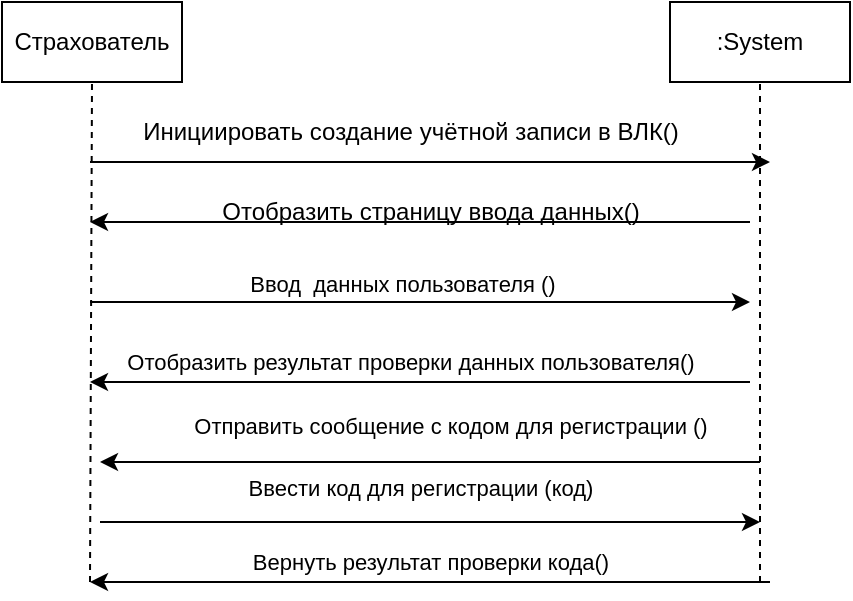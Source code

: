<mxfile version="23.1.5" type="embed" pages="10">
  <diagram name="Создание учётной записи в ВЛК" id="D1DBwT71Y2lzGkE738fn">
    <mxGraphModel dx="872" dy="580" grid="1" gridSize="10" guides="1" tooltips="1" connect="1" arrows="1" fold="1" page="1" pageScale="1" pageWidth="827" pageHeight="1169" math="0" shadow="0">
      <root>
        <mxCell id="0" />
        <mxCell id="1" parent="0" />
        <mxCell id="9K1m9MfRZ--dqQKNKmwH-1" value="Страхователь" style="rounded=0;whiteSpace=wrap;html=1;" parent="1" vertex="1">
          <mxGeometry x="156" y="210" width="90" height="40" as="geometry" />
        </mxCell>
        <mxCell id="9K1m9MfRZ--dqQKNKmwH-3" value=":System" style="rounded=0;whiteSpace=wrap;html=1;" parent="1" vertex="1">
          <mxGeometry x="490" y="210" width="90" height="40" as="geometry" />
        </mxCell>
        <mxCell id="9K1m9MfRZ--dqQKNKmwH-4" value="" style="endArrow=none;dashed=1;html=1;rounded=0;entryX=0.5;entryY=1;entryDx=0;entryDy=0;" parent="1" target="9K1m9MfRZ--dqQKNKmwH-1" edge="1">
          <mxGeometry width="50" height="50" relative="1" as="geometry">
            <mxPoint x="200" y="500" as="sourcePoint" />
            <mxPoint x="160" y="380" as="targetPoint" />
          </mxGeometry>
        </mxCell>
        <mxCell id="9K1m9MfRZ--dqQKNKmwH-5" value="" style="endArrow=none;dashed=1;html=1;rounded=0;entryX=0.5;entryY=1;entryDx=0;entryDy=0;" parent="1" target="9K1m9MfRZ--dqQKNKmwH-3" edge="1">
          <mxGeometry width="50" height="50" relative="1" as="geometry">
            <mxPoint x="535" y="500" as="sourcePoint" />
            <mxPoint x="318" y="260" as="targetPoint" />
          </mxGeometry>
        </mxCell>
        <mxCell id="9K1m9MfRZ--dqQKNKmwH-6" value="" style="endArrow=classic;html=1;rounded=0;" parent="1" edge="1">
          <mxGeometry width="50" height="50" relative="1" as="geometry">
            <mxPoint x="200" y="290" as="sourcePoint" />
            <mxPoint x="540" y="290" as="targetPoint" />
          </mxGeometry>
        </mxCell>
        <mxCell id="9K1m9MfRZ--dqQKNKmwH-8" value="Инициировать создание учётной записи в ВЛК()" style="text;html=1;align=center;verticalAlign=middle;resizable=0;points=[];autosize=1;strokeColor=none;fillColor=none;" parent="1" vertex="1">
          <mxGeometry x="215" y="260" width="290" height="30" as="geometry" />
        </mxCell>
        <mxCell id="9K1m9MfRZ--dqQKNKmwH-11" value="" style="endArrow=classic;html=1;rounded=0;" parent="1" edge="1">
          <mxGeometry width="50" height="50" relative="1" as="geometry">
            <mxPoint x="200" y="360" as="sourcePoint" />
            <mxPoint x="530" y="360" as="targetPoint" />
          </mxGeometry>
        </mxCell>
        <mxCell id="9K1m9MfRZ--dqQKNKmwH-13" value="Ввод&amp;nbsp; данных пользователя ()" style="edgeLabel;html=1;align=center;verticalAlign=middle;resizable=0;points=[];" parent="9K1m9MfRZ--dqQKNKmwH-11" vertex="1" connectable="0">
          <mxGeometry x="-0.188" y="-1" relative="1" as="geometry">
            <mxPoint x="22" y="-10" as="offset" />
          </mxGeometry>
        </mxCell>
        <mxCell id="9K1m9MfRZ--dqQKNKmwH-16" value="" style="endArrow=classic;html=1;rounded=0;" parent="1" edge="1">
          <mxGeometry width="50" height="50" relative="1" as="geometry">
            <mxPoint x="205" y="470" as="sourcePoint" />
            <mxPoint x="535" y="470" as="targetPoint" />
          </mxGeometry>
        </mxCell>
        <mxCell id="9K1m9MfRZ--dqQKNKmwH-17" value="Ввести код для регистрации (код)" style="edgeLabel;html=1;align=center;verticalAlign=middle;resizable=0;points=[];" parent="9K1m9MfRZ--dqQKNKmwH-16" vertex="1" connectable="0">
          <mxGeometry x="-0.388" y="3" relative="1" as="geometry">
            <mxPoint x="59" y="-14" as="offset" />
          </mxGeometry>
        </mxCell>
        <mxCell id="9K1m9MfRZ--dqQKNKmwH-20" value="" style="endArrow=classic;html=1;rounded=0;" parent="1" edge="1">
          <mxGeometry width="50" height="50" relative="1" as="geometry">
            <mxPoint x="535" y="440" as="sourcePoint" />
            <mxPoint x="205" y="440" as="targetPoint" />
          </mxGeometry>
        </mxCell>
        <mxCell id="9K1m9MfRZ--dqQKNKmwH-21" value="Отправить сообщение с кодом для регистрации ()" style="edgeLabel;html=1;align=center;verticalAlign=middle;resizable=0;points=[];" parent="9K1m9MfRZ--dqQKNKmwH-20" vertex="1" connectable="0">
          <mxGeometry x="-0.188" y="-1" relative="1" as="geometry">
            <mxPoint x="-21" y="-17" as="offset" />
          </mxGeometry>
        </mxCell>
        <mxCell id="3" value="" style="endArrow=classic;html=1;rounded=0;" parent="1" edge="1">
          <mxGeometry width="50" height="50" relative="1" as="geometry">
            <mxPoint x="530" y="320" as="sourcePoint" />
            <mxPoint x="200" y="320" as="targetPoint" />
          </mxGeometry>
        </mxCell>
        <mxCell id="4" value="Отобразить страницу ввода данных()" style="text;html=1;align=center;verticalAlign=middle;resizable=0;points=[];autosize=1;strokeColor=none;fillColor=none;" parent="1" vertex="1">
          <mxGeometry x="255" y="300" width="230" height="30" as="geometry" />
        </mxCell>
        <mxCell id="5" value="" style="endArrow=classic;html=1;rounded=0;" parent="1" edge="1">
          <mxGeometry width="50" height="50" relative="1" as="geometry">
            <mxPoint x="530" y="400" as="sourcePoint" />
            <mxPoint x="200" y="400" as="targetPoint" />
          </mxGeometry>
        </mxCell>
        <mxCell id="7" value="Отобразить результат проверки данных пользователя()" style="edgeLabel;html=1;align=center;verticalAlign=middle;resizable=0;points=[];" parent="1" vertex="1" connectable="0">
          <mxGeometry x="359.997" y="390" as="geometry" />
        </mxCell>
        <mxCell id="9" value="" style="endArrow=classic;html=1;rounded=0;" parent="1" edge="1">
          <mxGeometry width="50" height="50" relative="1" as="geometry">
            <mxPoint x="540" y="500" as="sourcePoint" />
            <mxPoint x="200" y="500" as="targetPoint" />
          </mxGeometry>
        </mxCell>
        <mxCell id="10" value="Вернуть результат проверки кода()" style="edgeLabel;html=1;align=center;verticalAlign=middle;resizable=0;points=[];" parent="1" vertex="1" connectable="0">
          <mxGeometry x="370.003" y="490.0" as="geometry" />
        </mxCell>
      </root>
    </mxGraphModel>
  </diagram>
  <diagram id="n8gFC1q1S-uwzJMa5nHl" name="Авторизация в ВЛК">
    <mxGraphModel dx="1112" dy="580" grid="1" gridSize="10" guides="1" tooltips="1" connect="1" arrows="1" fold="1" page="1" pageScale="1" pageWidth="850" pageHeight="1100" math="0" shadow="0">
      <root>
        <mxCell id="0" />
        <mxCell id="1" parent="0" />
        <mxCell id="sMn4GsaQ2AjU46EW3NR0-1" value="Страхователь" style="rounded=0;whiteSpace=wrap;html=1;fontFamily=Times New Roman;fontSize=22;" vertex="1" parent="1">
          <mxGeometry x="4" y="3" width="154" height="79" as="geometry" />
        </mxCell>
        <mxCell id="sMn4GsaQ2AjU46EW3NR0-2" value=":System" style="rounded=0;whiteSpace=wrap;html=1;fontFamily=Times New Roman;fontSize=22;" vertex="1" parent="1">
          <mxGeometry x="335" y="3" width="154" height="79" as="geometry" />
        </mxCell>
        <mxCell id="sMn4GsaQ2AjU46EW3NR0-3" value="" style="endArrow=none;html=1;rounded=0;fontSize=12;startSize=8;endSize=8;curved=1;entryX=0.5;entryY=1;entryDx=0;entryDy=0;" edge="1" parent="1" target="sMn4GsaQ2AjU46EW3NR0-1">
          <mxGeometry width="50" height="50" relative="1" as="geometry">
            <mxPoint x="81" y="239" as="sourcePoint" />
            <mxPoint x="115" y="260" as="targetPoint" />
          </mxGeometry>
        </mxCell>
        <mxCell id="sMn4GsaQ2AjU46EW3NR0-4" value="" style="endArrow=none;html=1;rounded=0;fontSize=12;startSize=8;endSize=8;curved=1;entryX=0.5;entryY=1;entryDx=0;entryDy=0;" edge="1" parent="1" target="sMn4GsaQ2AjU46EW3NR0-2">
          <mxGeometry width="50" height="50" relative="1" as="geometry">
            <mxPoint x="412" y="240" as="sourcePoint" />
            <mxPoint x="314" y="345" as="targetPoint" />
          </mxGeometry>
        </mxCell>
        <mxCell id="sMn4GsaQ2AjU46EW3NR0-5" value="" style="endArrow=classic;html=1;rounded=0;fontSize=12;startSize=8;endSize=8;curved=1;" edge="1" parent="1">
          <mxGeometry width="50" height="50" relative="1" as="geometry">
            <mxPoint x="83" y="132" as="sourcePoint" />
            <mxPoint x="411" y="132" as="targetPoint" />
          </mxGeometry>
        </mxCell>
        <mxCell id="sMn4GsaQ2AjU46EW3NR0-6" value="Запрос на авторизацию(логин, пароль)" style="text;html=1;align=center;verticalAlign=middle;whiteSpace=wrap;rounded=0;fontSize=16;" vertex="1" parent="1">
          <mxGeometry x="100" y="104" width="300" height="30" as="geometry" />
        </mxCell>
        <mxCell id="sMn4GsaQ2AjU46EW3NR0-7" value="" style="endArrow=classic;html=1;rounded=0;" edge="1" parent="1">
          <mxGeometry width="50" height="50" relative="1" as="geometry">
            <mxPoint x="412" y="177" as="sourcePoint" />
            <mxPoint x="81" y="177" as="targetPoint" />
          </mxGeometry>
        </mxCell>
        <mxCell id="sMn4GsaQ2AjU46EW3NR0-8" value="Вернуть результат проверки уч. данных()" style="text;html=1;align=center;verticalAlign=middle;resizable=0;points=[];autosize=1;strokeColor=none;fillColor=none;" vertex="1" parent="1">
          <mxGeometry x="120" y="149" width="250" height="30" as="geometry" />
        </mxCell>
      </root>
    </mxGraphModel>
  </diagram>
  <diagram id="InL3o0xp27hNIFQzQBOA" name="Изменение почты или номера телефона">
    <mxGraphModel dx="1112" dy="580" grid="1" gridSize="10" guides="1" tooltips="1" connect="1" arrows="1" fold="1" page="1" pageScale="1" pageWidth="850" pageHeight="1100" math="0" shadow="0">
      <root>
        <mxCell id="0" />
        <mxCell id="1" parent="0" />
        <mxCell id="pcYTjJDca1jrbeCu4Dm2-1" value="Страхователь" style="rounded=0;whiteSpace=wrap;html=1;fontFamily=Times New Roman;fontSize=22;" vertex="1" parent="1">
          <mxGeometry x="14" y="13" width="154" height="79" as="geometry" />
        </mxCell>
        <mxCell id="pcYTjJDca1jrbeCu4Dm2-2" value=":System" style="rounded=0;whiteSpace=wrap;html=1;fontFamily=Times New Roman;fontSize=22;" vertex="1" parent="1">
          <mxGeometry x="345" y="13" width="154" height="79" as="geometry" />
        </mxCell>
        <mxCell id="pcYTjJDca1jrbeCu4Dm2-3" value="" style="endArrow=none;html=1;rounded=0;fontSize=12;startSize=8;endSize=8;curved=1;entryX=0.5;entryY=1;entryDx=0;entryDy=0;" edge="1" parent="1" target="pcYTjJDca1jrbeCu4Dm2-1">
          <mxGeometry width="50" height="50" relative="1" as="geometry">
            <mxPoint x="91" y="290" as="sourcePoint" />
            <mxPoint x="125" y="270" as="targetPoint" />
          </mxGeometry>
        </mxCell>
        <mxCell id="pcYTjJDca1jrbeCu4Dm2-4" value="" style="endArrow=none;html=1;rounded=0;fontSize=12;startSize=8;endSize=8;curved=1;entryX=0.5;entryY=1;entryDx=0;entryDy=0;" edge="1" parent="1" target="pcYTjJDca1jrbeCu4Dm2-2">
          <mxGeometry width="50" height="50" relative="1" as="geometry">
            <mxPoint x="422" y="280" as="sourcePoint" />
            <mxPoint x="324" y="355" as="targetPoint" />
          </mxGeometry>
        </mxCell>
        <mxCell id="pcYTjJDca1jrbeCu4Dm2-5" value="" style="endArrow=classic;html=1;rounded=0;fontSize=12;startSize=8;endSize=8;curved=1;" edge="1" parent="1">
          <mxGeometry width="50" height="50" relative="1" as="geometry">
            <mxPoint x="93" y="142" as="sourcePoint" />
            <mxPoint x="421" y="142" as="targetPoint" />
          </mxGeometry>
        </mxCell>
        <mxCell id="pcYTjJDca1jrbeCu4Dm2-6" value="Запрос на изменение электронной почты (новая электронная почта)&amp;nbsp;" style="text;html=1;align=center;verticalAlign=middle;whiteSpace=wrap;rounded=0;fontSize=16;" vertex="1" parent="1">
          <mxGeometry x="100" y="120" width="310" height="6" as="geometry" />
        </mxCell>
        <mxCell id="pcYTjJDca1jrbeCu4Dm2-10" value="" style="endArrow=classic;html=1;rounded=0;" edge="1" parent="1">
          <mxGeometry width="50" height="50" relative="1" as="geometry">
            <mxPoint x="420" y="190" as="sourcePoint" />
            <mxPoint x="100" y="190" as="targetPoint" />
          </mxGeometry>
        </mxCell>
        <mxCell id="pcYTjJDca1jrbeCu4Dm2-12" value="Выслать код на почту, указанную пользователем(код)" style="text;html=1;align=center;verticalAlign=middle;resizable=0;points=[];autosize=1;strokeColor=none;fillColor=none;" vertex="1" parent="1">
          <mxGeometry x="100" y="160" width="320" height="30" as="geometry" />
        </mxCell>
        <mxCell id="pcYTjJDca1jrbeCu4Dm2-13" value="" style="endArrow=classic;html=1;rounded=0;" edge="1" parent="1">
          <mxGeometry width="50" height="50" relative="1" as="geometry">
            <mxPoint x="100" y="230" as="sourcePoint" />
            <mxPoint x="420" y="230" as="targetPoint" />
          </mxGeometry>
        </mxCell>
        <mxCell id="pcYTjJDca1jrbeCu4Dm2-14" value="Ввод кода из сообщения(код)" style="text;html=1;align=center;verticalAlign=middle;resizable=0;points=[];autosize=1;strokeColor=none;fillColor=none;" vertex="1" parent="1">
          <mxGeometry x="155" y="200" width="190" height="30" as="geometry" />
        </mxCell>
        <mxCell id="pcYTjJDca1jrbeCu4Dm2-15" value="" style="endArrow=classic;html=1;rounded=0;" edge="1" parent="1">
          <mxGeometry width="50" height="50" relative="1" as="geometry">
            <mxPoint x="420" y="280" as="sourcePoint" />
            <mxPoint x="100" y="280" as="targetPoint" />
          </mxGeometry>
        </mxCell>
        <mxCell id="pcYTjJDca1jrbeCu4Dm2-16" value="Отобразить результат проверки()" style="text;html=1;align=center;verticalAlign=middle;resizable=0;points=[];autosize=1;strokeColor=none;fillColor=none;" vertex="1" parent="1">
          <mxGeometry x="145" y="250" width="210" height="30" as="geometry" />
        </mxCell>
      </root>
    </mxGraphModel>
  </diagram>
  <diagram id="FQjCx-P9aMCZnTtmuSrK" name="Изменение номера телефона">
    <mxGraphModel dx="1112" dy="580" grid="1" gridSize="10" guides="1" tooltips="1" connect="1" arrows="1" fold="1" page="1" pageScale="1" pageWidth="850" pageHeight="1100" math="0" shadow="0">
      <root>
        <mxCell id="0" />
        <mxCell id="1" parent="0" />
        <mxCell id="_om_pgwsNTFnXwhk4O_g-1" value="Страхователь" style="rounded=0;whiteSpace=wrap;html=1;fontFamily=Times New Roman;fontSize=22;" vertex="1" parent="1">
          <mxGeometry x="550" y="13" width="154" height="79" as="geometry" />
        </mxCell>
        <mxCell id="_om_pgwsNTFnXwhk4O_g-2" value=":System" style="rounded=0;whiteSpace=wrap;html=1;fontFamily=Times New Roman;fontSize=22;" vertex="1" parent="1">
          <mxGeometry x="881" y="13" width="154" height="79" as="geometry" />
        </mxCell>
        <mxCell id="_om_pgwsNTFnXwhk4O_g-3" value="" style="endArrow=none;html=1;rounded=0;fontSize=12;startSize=8;endSize=8;curved=1;entryX=0.5;entryY=1;entryDx=0;entryDy=0;" edge="1" parent="1" target="_om_pgwsNTFnXwhk4O_g-1">
          <mxGeometry width="50" height="50" relative="1" as="geometry">
            <mxPoint x="627" y="290" as="sourcePoint" />
            <mxPoint x="661" y="270" as="targetPoint" />
          </mxGeometry>
        </mxCell>
        <mxCell id="_om_pgwsNTFnXwhk4O_g-4" value="" style="endArrow=none;html=1;rounded=0;fontSize=12;startSize=8;endSize=8;curved=1;entryX=0.5;entryY=1;entryDx=0;entryDy=0;" edge="1" parent="1" target="_om_pgwsNTFnXwhk4O_g-2">
          <mxGeometry width="50" height="50" relative="1" as="geometry">
            <mxPoint x="958" y="280" as="sourcePoint" />
            <mxPoint x="860" y="355" as="targetPoint" />
          </mxGeometry>
        </mxCell>
        <mxCell id="_om_pgwsNTFnXwhk4O_g-5" value="" style="endArrow=classic;html=1;rounded=0;fontSize=12;startSize=8;endSize=8;curved=1;" edge="1" parent="1">
          <mxGeometry width="50" height="50" relative="1" as="geometry">
            <mxPoint x="629" y="142" as="sourcePoint" />
            <mxPoint x="957" y="142" as="targetPoint" />
          </mxGeometry>
        </mxCell>
        <mxCell id="_om_pgwsNTFnXwhk4O_g-6" value="Запрос на изменение номера телефона (новый номер телефона)&amp;nbsp;" style="text;html=1;align=center;verticalAlign=middle;whiteSpace=wrap;rounded=0;fontSize=16;" vertex="1" parent="1">
          <mxGeometry x="636" y="120" width="310" height="6" as="geometry" />
        </mxCell>
        <mxCell id="_om_pgwsNTFnXwhk4O_g-7" value="" style="endArrow=classic;html=1;rounded=0;" edge="1" parent="1">
          <mxGeometry width="50" height="50" relative="1" as="geometry">
            <mxPoint x="956" y="190" as="sourcePoint" />
            <mxPoint x="636" y="190" as="targetPoint" />
          </mxGeometry>
        </mxCell>
        <mxCell id="_om_pgwsNTFnXwhk4O_g-8" value="Выслать код на номер телефона,&lt;br&gt;&amp;nbsp;указанный пользователем(код)" style="text;html=1;align=center;verticalAlign=middle;resizable=0;points=[];autosize=1;strokeColor=none;fillColor=none;" vertex="1" parent="1">
          <mxGeometry x="691" y="155" width="210" height="40" as="geometry" />
        </mxCell>
        <mxCell id="_om_pgwsNTFnXwhk4O_g-9" value="" style="endArrow=classic;html=1;rounded=0;" edge="1" parent="1">
          <mxGeometry width="50" height="50" relative="1" as="geometry">
            <mxPoint x="636" y="230" as="sourcePoint" />
            <mxPoint x="956" y="230" as="targetPoint" />
          </mxGeometry>
        </mxCell>
        <mxCell id="_om_pgwsNTFnXwhk4O_g-10" value="Ввод кода из сообщения(код)" style="text;html=1;align=center;verticalAlign=middle;resizable=0;points=[];autosize=1;strokeColor=none;fillColor=none;" vertex="1" parent="1">
          <mxGeometry x="691" y="200" width="190" height="30" as="geometry" />
        </mxCell>
        <mxCell id="_om_pgwsNTFnXwhk4O_g-11" value="" style="endArrow=classic;html=1;rounded=0;" edge="1" parent="1">
          <mxGeometry width="50" height="50" relative="1" as="geometry">
            <mxPoint x="956" y="280" as="sourcePoint" />
            <mxPoint x="636" y="280" as="targetPoint" />
          </mxGeometry>
        </mxCell>
        <mxCell id="_om_pgwsNTFnXwhk4O_g-12" value="Отобразить результат проверки()" style="text;html=1;align=center;verticalAlign=middle;resizable=0;points=[];autosize=1;strokeColor=none;fillColor=none;" vertex="1" parent="1">
          <mxGeometry x="681" y="250" width="210" height="30" as="geometry" />
        </mxCell>
      </root>
    </mxGraphModel>
  </diagram>
  <diagram id="vcXvFB1ysGo9rtlhxZKy" name="Просмотр клиентских данных">
    <mxGraphModel dx="872" dy="580" grid="1" gridSize="10" guides="1" tooltips="1" connect="1" arrows="1" fold="1" page="1" pageScale="1" pageWidth="850" pageHeight="1100" math="0" shadow="0">
      <root>
        <mxCell id="0" />
        <mxCell id="1" parent="0" />
        <mxCell id="LGN1BPp3_fB4l3qRqVwp-1" value="Страхователь" style="rounded=0;whiteSpace=wrap;html=1;fontFamily=Times New Roman;fontSize=22;" parent="1" vertex="1">
          <mxGeometry x="14" y="13" width="154" height="79" as="geometry" />
        </mxCell>
        <mxCell id="LGN1BPp3_fB4l3qRqVwp-2" value=":System" style="rounded=0;whiteSpace=wrap;html=1;fontFamily=Times New Roman;fontSize=22;" parent="1" vertex="1">
          <mxGeometry x="345" y="13" width="154" height="79" as="geometry" />
        </mxCell>
        <mxCell id="LGN1BPp3_fB4l3qRqVwp-3" value="" style="endArrow=none;html=1;rounded=0;fontSize=12;startSize=8;endSize=8;curved=1;entryX=0.5;entryY=1;entryDx=0;entryDy=0;" parent="1" target="LGN1BPp3_fB4l3qRqVwp-1" edge="1">
          <mxGeometry width="50" height="50" relative="1" as="geometry">
            <mxPoint x="91" y="249" as="sourcePoint" />
            <mxPoint x="125" y="270" as="targetPoint" />
          </mxGeometry>
        </mxCell>
        <mxCell id="LGN1BPp3_fB4l3qRqVwp-4" value="" style="endArrow=none;html=1;rounded=0;fontSize=12;startSize=8;endSize=8;curved=1;entryX=0.5;entryY=1;entryDx=0;entryDy=0;" parent="1" target="LGN1BPp3_fB4l3qRqVwp-2" edge="1">
          <mxGeometry width="50" height="50" relative="1" as="geometry">
            <mxPoint x="422" y="250" as="sourcePoint" />
            <mxPoint x="324" y="355" as="targetPoint" />
          </mxGeometry>
        </mxCell>
        <mxCell id="LGN1BPp3_fB4l3qRqVwp-5" value="" style="endArrow=classic;html=1;rounded=0;fontSize=12;startSize=8;endSize=8;curved=1;" parent="1" edge="1">
          <mxGeometry width="50" height="50" relative="1" as="geometry">
            <mxPoint x="93" y="142" as="sourcePoint" />
            <mxPoint x="421" y="142" as="targetPoint" />
          </mxGeometry>
        </mxCell>
        <mxCell id="LGN1BPp3_fB4l3qRqVwp-6" value="Запрос на получение клиентских данных(id страхователя)" style="text;html=1;align=center;verticalAlign=middle;whiteSpace=wrap;rounded=0;fontSize=16;" parent="1" vertex="1">
          <mxGeometry x="150" y="100" width="208" height="30" as="geometry" />
        </mxCell>
        <mxCell id="LGN1BPp3_fB4l3qRqVwp-7" value="" style="endArrow=classic;html=1;rounded=0;" parent="1" edge="1">
          <mxGeometry width="50" height="50" relative="1" as="geometry">
            <mxPoint x="420" y="210" as="sourcePoint" />
            <mxPoint x="90" y="210" as="targetPoint" />
          </mxGeometry>
        </mxCell>
        <mxCell id="LGN1BPp3_fB4l3qRqVwp-8" value="Отобразить клиентские данные(Данные клиента)" style="text;html=1;align=center;verticalAlign=middle;resizable=0;points=[];autosize=1;strokeColor=none;fillColor=none;" parent="1" vertex="1">
          <mxGeometry x="104" y="180" width="300" height="30" as="geometry" />
        </mxCell>
      </root>
    </mxGraphModel>
  </diagram>
  <diagram id="ggyNemGRbyas3hvRtvYN" name="Сброс пароля">
    <mxGraphModel dx="872" dy="580" grid="1" gridSize="10" guides="1" tooltips="1" connect="1" arrows="1" fold="1" page="1" pageScale="1" pageWidth="850" pageHeight="1100" math="0" shadow="0">
      <root>
        <mxCell id="0" />
        <mxCell id="1" parent="0" />
        <mxCell id="z5D-WwMQPpGvMNh0VOFS-1" value="Страхователь" style="rounded=0;whiteSpace=wrap;html=1;fontFamily=Times New Roman;fontSize=22;" vertex="1" parent="1">
          <mxGeometry x="14" y="13" width="154" height="79" as="geometry" />
        </mxCell>
        <mxCell id="z5D-WwMQPpGvMNh0VOFS-2" value=":System" style="rounded=0;whiteSpace=wrap;html=1;fontFamily=Times New Roman;fontSize=22;" vertex="1" parent="1">
          <mxGeometry x="345" y="13" width="154" height="79" as="geometry" />
        </mxCell>
        <mxCell id="z5D-WwMQPpGvMNh0VOFS-3" value="" style="endArrow=none;html=1;rounded=0;fontSize=12;startSize=8;endSize=8;curved=1;entryX=0.5;entryY=1;entryDx=0;entryDy=0;" edge="1" parent="1" target="z5D-WwMQPpGvMNh0VOFS-1">
          <mxGeometry width="50" height="50" relative="1" as="geometry">
            <mxPoint x="91" y="280" as="sourcePoint" />
            <mxPoint x="125" y="270" as="targetPoint" />
          </mxGeometry>
        </mxCell>
        <mxCell id="z5D-WwMQPpGvMNh0VOFS-4" value="" style="endArrow=none;html=1;rounded=0;fontSize=12;startSize=8;endSize=8;curved=1;entryX=0.5;entryY=1;entryDx=0;entryDy=0;" edge="1" parent="1">
          <mxGeometry width="50" height="50" relative="1" as="geometry">
            <mxPoint x="423" y="280" as="sourcePoint" />
            <mxPoint x="423" y="92" as="targetPoint" />
          </mxGeometry>
        </mxCell>
        <mxCell id="z5D-WwMQPpGvMNh0VOFS-5" value="" style="endArrow=classic;html=1;rounded=0;fontSize=12;startSize=8;endSize=8;curved=1;" edge="1" parent="1">
          <mxGeometry width="50" height="50" relative="1" as="geometry">
            <mxPoint x="93" y="142" as="sourcePoint" />
            <mxPoint x="421" y="142" as="targetPoint" />
          </mxGeometry>
        </mxCell>
        <mxCell id="z5D-WwMQPpGvMNh0VOFS-6" value="Запрос на сброс пароля(id пользователя)" style="text;html=1;align=center;verticalAlign=middle;whiteSpace=wrap;rounded=0;fontSize=14;" vertex="1" parent="1">
          <mxGeometry x="150" y="110" width="208" height="30" as="geometry" />
        </mxCell>
        <mxCell id="z5D-WwMQPpGvMNh0VOFS-7" value="" style="endArrow=classic;html=1;rounded=0;" edge="1" parent="1">
          <mxGeometry width="50" height="50" relative="1" as="geometry">
            <mxPoint x="419" y="190" as="sourcePoint" />
            <mxPoint x="89" y="190" as="targetPoint" />
          </mxGeometry>
        </mxCell>
        <mxCell id="z5D-WwMQPpGvMNh0VOFS-8" value="Запрос подтверждения()" style="text;html=1;align=center;verticalAlign=middle;resizable=0;points=[];autosize=1;strokeColor=none;fillColor=none;" vertex="1" parent="1">
          <mxGeometry x="174" y="160" width="160" height="30" as="geometry" />
        </mxCell>
        <mxCell id="z5D-WwMQPpGvMNh0VOFS-9" value="" style="endArrow=classic;html=1;rounded=0;" edge="1" parent="1">
          <mxGeometry width="50" height="50" relative="1" as="geometry">
            <mxPoint x="90" y="240" as="sourcePoint" />
            <mxPoint x="420" y="240" as="targetPoint" />
          </mxGeometry>
        </mxCell>
        <mxCell id="z5D-WwMQPpGvMNh0VOFS-10" value="Подтверждение операции()" style="text;html=1;align=center;verticalAlign=middle;resizable=0;points=[];autosize=1;strokeColor=none;fillColor=none;" vertex="1" parent="1">
          <mxGeometry x="158" y="210" width="180" height="30" as="geometry" />
        </mxCell>
        <mxCell id="z5D-WwMQPpGvMNh0VOFS-11" value="" style="endArrow=classic;html=1;rounded=0;" edge="1" parent="1">
          <mxGeometry width="50" height="50" relative="1" as="geometry">
            <mxPoint x="420" y="280" as="sourcePoint" />
            <mxPoint x="100" y="280" as="targetPoint" />
          </mxGeometry>
        </mxCell>
        <mxCell id="z5D-WwMQPpGvMNh0VOFS-12" value="Отображение результата()" style="text;html=1;align=center;verticalAlign=middle;resizable=0;points=[];autosize=1;strokeColor=none;fillColor=none;" vertex="1" parent="1">
          <mxGeometry x="169" y="250" width="170" height="30" as="geometry" />
        </mxCell>
      </root>
    </mxGraphModel>
  </diagram>
  <diagram id="Dq6Pfht_ZGR0hO6wROfK" name="Отключение учетной записи">
    <mxGraphModel dx="798" dy="448" grid="1" gridSize="10" guides="1" tooltips="1" connect="1" arrows="1" fold="1" page="1" pageScale="1" pageWidth="850" pageHeight="1100" math="0" shadow="0">
      <root>
        <mxCell id="0" />
        <mxCell id="1" parent="0" />
        <mxCell id="x6rA-FmVZZUVj-6B5RxN-1" value="Страховщик" style="rounded=0;whiteSpace=wrap;html=1;fontFamily=Times New Roman;fontSize=22;" vertex="1" parent="1">
          <mxGeometry x="14" y="13" width="154" height="79" as="geometry" />
        </mxCell>
        <mxCell id="x6rA-FmVZZUVj-6B5RxN-2" value=":System" style="rounded=0;whiteSpace=wrap;html=1;fontFamily=Times New Roman;fontSize=22;" vertex="1" parent="1">
          <mxGeometry x="345" y="13" width="154" height="79" as="geometry" />
        </mxCell>
        <mxCell id="x6rA-FmVZZUVj-6B5RxN-3" value="" style="endArrow=none;html=1;rounded=0;fontSize=12;startSize=8;endSize=8;curved=1;entryX=0.5;entryY=1;entryDx=0;entryDy=0;" edge="1" parent="1" target="x6rA-FmVZZUVj-6B5RxN-1">
          <mxGeometry width="50" height="50" relative="1" as="geometry">
            <mxPoint x="90" y="180" as="sourcePoint" />
            <mxPoint x="125" y="270" as="targetPoint" />
          </mxGeometry>
        </mxCell>
        <mxCell id="x6rA-FmVZZUVj-6B5RxN-4" value="" style="endArrow=none;html=1;rounded=0;fontSize=12;startSize=8;endSize=8;curved=1;entryX=0.5;entryY=1;entryDx=0;entryDy=0;" edge="1" parent="1">
          <mxGeometry width="50" height="50" relative="1" as="geometry">
            <mxPoint x="423" y="180" as="sourcePoint" />
            <mxPoint x="423" y="92" as="targetPoint" />
          </mxGeometry>
        </mxCell>
        <mxCell id="x6rA-FmVZZUVj-6B5RxN-5" value="" style="endArrow=classic;html=1;rounded=0;fontSize=12;startSize=8;endSize=8;curved=1;" edge="1" parent="1">
          <mxGeometry width="50" height="50" relative="1" as="geometry">
            <mxPoint x="93" y="142" as="sourcePoint" />
            <mxPoint x="421" y="142" as="targetPoint" />
          </mxGeometry>
        </mxCell>
        <mxCell id="x6rA-FmVZZUVj-6B5RxN-6" value="Запрос на отключение учётной записи (id пользователя)" style="text;html=1;align=center;verticalAlign=middle;whiteSpace=wrap;rounded=0;fontSize=14;" vertex="1" parent="1">
          <mxGeometry x="150" y="110" width="208" height="30" as="geometry" />
        </mxCell>
      </root>
    </mxGraphModel>
  </diagram>
  <diagram id="GpgfjMsnXNqiT57Pa8ee" name="Включение учётной записи в ВЛК">
    <mxGraphModel dx="798" dy="448" grid="1" gridSize="10" guides="1" tooltips="1" connect="1" arrows="1" fold="1" page="1" pageScale="1" pageWidth="850" pageHeight="1100" math="0" shadow="0">
      <root>
        <mxCell id="0" />
        <mxCell id="1" parent="0" />
        <mxCell id="Qym1wrVI5_YMQQp48NYO-1" value="Страховщик" style="rounded=0;whiteSpace=wrap;html=1;fontFamily=Times New Roman;fontSize=22;" parent="1" vertex="1">
          <mxGeometry x="14" y="13" width="154" height="79" as="geometry" />
        </mxCell>
        <mxCell id="Qym1wrVI5_YMQQp48NYO-2" value=":System" style="rounded=0;whiteSpace=wrap;html=1;fontFamily=Times New Roman;fontSize=22;" parent="1" vertex="1">
          <mxGeometry x="345" y="13" width="154" height="79" as="geometry" />
        </mxCell>
        <mxCell id="Qym1wrVI5_YMQQp48NYO-3" value="" style="endArrow=none;html=1;rounded=0;fontSize=12;startSize=8;endSize=8;curved=1;entryX=0.5;entryY=1;entryDx=0;entryDy=0;" parent="1" target="Qym1wrVI5_YMQQp48NYO-1" edge="1">
          <mxGeometry width="50" height="50" relative="1" as="geometry">
            <mxPoint x="91" y="180" as="sourcePoint" />
            <mxPoint x="125" y="270" as="targetPoint" />
          </mxGeometry>
        </mxCell>
        <mxCell id="Qym1wrVI5_YMQQp48NYO-4" value="" style="endArrow=none;html=1;rounded=0;fontSize=12;startSize=8;endSize=8;curved=1;entryX=0.5;entryY=1;entryDx=0;entryDy=0;" parent="1" edge="1">
          <mxGeometry width="50" height="50" relative="1" as="geometry">
            <mxPoint x="423" y="180" as="sourcePoint" />
            <mxPoint x="423" y="92" as="targetPoint" />
          </mxGeometry>
        </mxCell>
        <mxCell id="Qym1wrVI5_YMQQp48NYO-5" value="" style="endArrow=classic;html=1;rounded=0;fontSize=12;startSize=8;endSize=8;curved=1;" parent="1" edge="1">
          <mxGeometry width="50" height="50" relative="1" as="geometry">
            <mxPoint x="93" y="142" as="sourcePoint" />
            <mxPoint x="421" y="142" as="targetPoint" />
          </mxGeometry>
        </mxCell>
        <mxCell id="Qym1wrVI5_YMQQp48NYO-6" value="Запрос на включение учётной записи (id пользователя)" style="text;html=1;align=center;verticalAlign=middle;whiteSpace=wrap;rounded=0;fontSize=14;" parent="1" vertex="1">
          <mxGeometry x="150" y="110" width="208" height="30" as="geometry" />
        </mxCell>
        <mxCell id="Qym1wrVI5_YMQQp48NYO-11" value="" style="endArrow=classic;html=1;rounded=0;" parent="1" edge="1">
          <mxGeometry width="50" height="50" relative="1" as="geometry">
            <mxPoint x="420" y="180" as="sourcePoint" />
            <mxPoint x="100" y="180" as="targetPoint" />
          </mxGeometry>
        </mxCell>
        <mxCell id="Qym1wrVI5_YMQQp48NYO-15" value="Вернуть результат выполнения операции()" style="text;html=1;align=center;verticalAlign=middle;resizable=0;points=[];autosize=1;strokeColor=none;fillColor=none;" parent="1" vertex="1">
          <mxGeometry x="124" y="150" width="260" height="30" as="geometry" />
        </mxCell>
      </root>
    </mxGraphModel>
  </diagram>
  <diagram id="ZRXlt8vP-l28NlM-ba2S" name="Изменение ФИО клиента">
    <mxGraphModel dx="798" dy="448" grid="1" gridSize="10" guides="1" tooltips="1" connect="1" arrows="1" fold="1" page="1" pageScale="1" pageWidth="850" pageHeight="1100" math="0" shadow="0">
      <root>
        <mxCell id="0" />
        <mxCell id="1" parent="0" />
        <mxCell id="SEmZpJaW9HLiRHQIKeNA-1" value="Страховщик" style="rounded=0;whiteSpace=wrap;html=1;fontFamily=Times New Roman;fontSize=22;" vertex="1" parent="1">
          <mxGeometry x="14" y="13" width="154" height="79" as="geometry" />
        </mxCell>
        <mxCell id="SEmZpJaW9HLiRHQIKeNA-2" value=":System" style="rounded=0;whiteSpace=wrap;html=1;fontFamily=Times New Roman;fontSize=22;" vertex="1" parent="1">
          <mxGeometry x="345" y="13" width="154" height="79" as="geometry" />
        </mxCell>
        <mxCell id="SEmZpJaW9HLiRHQIKeNA-3" value="" style="endArrow=none;html=1;rounded=0;fontSize=12;startSize=8;endSize=8;curved=1;entryX=0.5;entryY=1;entryDx=0;entryDy=0;" edge="1" parent="1" target="SEmZpJaW9HLiRHQIKeNA-1">
          <mxGeometry width="50" height="50" relative="1" as="geometry">
            <mxPoint x="91" y="180" as="sourcePoint" />
            <mxPoint x="125" y="270" as="targetPoint" />
          </mxGeometry>
        </mxCell>
        <mxCell id="SEmZpJaW9HLiRHQIKeNA-4" value="" style="endArrow=none;html=1;rounded=0;fontSize=12;startSize=8;endSize=8;curved=1;entryX=0.5;entryY=1;entryDx=0;entryDy=0;" edge="1" parent="1">
          <mxGeometry width="50" height="50" relative="1" as="geometry">
            <mxPoint x="423" y="180" as="sourcePoint" />
            <mxPoint x="423" y="92" as="targetPoint" />
          </mxGeometry>
        </mxCell>
        <mxCell id="SEmZpJaW9HLiRHQIKeNA-5" value="" style="endArrow=classic;html=1;rounded=0;fontSize=12;startSize=8;endSize=8;curved=1;" edge="1" parent="1">
          <mxGeometry width="50" height="50" relative="1" as="geometry">
            <mxPoint x="93" y="142" as="sourcePoint" />
            <mxPoint x="421" y="142" as="targetPoint" />
          </mxGeometry>
        </mxCell>
        <mxCell id="SEmZpJaW9HLiRHQIKeNA-6" value="Запрос на изменение ФИО клиента (ФИО клиента)" style="text;html=1;align=center;verticalAlign=middle;whiteSpace=wrap;rounded=0;fontSize=14;" vertex="1" parent="1">
          <mxGeometry x="150" y="110" width="208" height="30" as="geometry" />
        </mxCell>
        <mxCell id="SEmZpJaW9HLiRHQIKeNA-7" value="" style="endArrow=classic;html=1;rounded=0;" edge="1" parent="1">
          <mxGeometry width="50" height="50" relative="1" as="geometry">
            <mxPoint x="420" y="180" as="sourcePoint" />
            <mxPoint x="100" y="180" as="targetPoint" />
          </mxGeometry>
        </mxCell>
        <mxCell id="SEmZpJaW9HLiRHQIKeNA-8" value="Результат операции" style="text;html=1;align=center;verticalAlign=middle;resizable=0;points=[];autosize=1;strokeColor=none;fillColor=none;" vertex="1" parent="1">
          <mxGeometry x="189" y="150" width="130" height="30" as="geometry" />
        </mxCell>
      </root>
    </mxGraphModel>
  </diagram>
  <diagram id="lSBzfJbQXRT6Xnh4K2Sq" name="Получение списка уведомлений по договору">
    <mxGraphModel dx="798" dy="448" grid="1" gridSize="10" guides="1" tooltips="1" connect="1" arrows="1" fold="1" page="1" pageScale="1" pageWidth="850" pageHeight="1100" math="0" shadow="0">
      <root>
        <mxCell id="0" />
        <mxCell id="1" parent="0" />
        <mxCell id="65ijW_sNBLtoR8XwwhnG-1" value="Страхователь" style="rounded=0;whiteSpace=wrap;html=1;fontFamily=Times New Roman;fontSize=22;" vertex="1" parent="1">
          <mxGeometry x="14" y="13" width="154" height="79" as="geometry" />
        </mxCell>
        <mxCell id="65ijW_sNBLtoR8XwwhnG-2" value=":System" style="rounded=0;whiteSpace=wrap;html=1;fontFamily=Times New Roman;fontSize=22;" vertex="1" parent="1">
          <mxGeometry x="345" y="13" width="154" height="79" as="geometry" />
        </mxCell>
        <mxCell id="65ijW_sNBLtoR8XwwhnG-3" value="" style="endArrow=none;html=1;rounded=0;fontSize=12;startSize=8;endSize=8;curved=1;entryX=0.5;entryY=1;entryDx=0;entryDy=0;" edge="1" parent="1" target="65ijW_sNBLtoR8XwwhnG-1">
          <mxGeometry width="50" height="50" relative="1" as="geometry">
            <mxPoint x="91" y="249" as="sourcePoint" />
            <mxPoint x="125" y="270" as="targetPoint" />
          </mxGeometry>
        </mxCell>
        <mxCell id="65ijW_sNBLtoR8XwwhnG-4" value="" style="endArrow=none;html=1;rounded=0;fontSize=12;startSize=8;endSize=8;curved=1;entryX=0.5;entryY=1;entryDx=0;entryDy=0;" edge="1" parent="1" target="65ijW_sNBLtoR8XwwhnG-2">
          <mxGeometry width="50" height="50" relative="1" as="geometry">
            <mxPoint x="422" y="250" as="sourcePoint" />
            <mxPoint x="324" y="355" as="targetPoint" />
          </mxGeometry>
        </mxCell>
        <mxCell id="65ijW_sNBLtoR8XwwhnG-5" value="" style="endArrow=classic;html=1;rounded=0;fontSize=12;startSize=8;endSize=8;curved=1;" edge="1" parent="1">
          <mxGeometry width="50" height="50" relative="1" as="geometry">
            <mxPoint x="93" y="142" as="sourcePoint" />
            <mxPoint x="421" y="142" as="targetPoint" />
          </mxGeometry>
        </mxCell>
        <mxCell id="65ijW_sNBLtoR8XwwhnG-6" value="Получить список уведомлений по договору (id договора)" style="text;html=1;align=center;verticalAlign=middle;whiteSpace=wrap;rounded=0;fontSize=16;" vertex="1" parent="1">
          <mxGeometry x="150" y="100" width="208" height="30" as="geometry" />
        </mxCell>
        <mxCell id="65ijW_sNBLtoR8XwwhnG-7" value="" style="endArrow=classic;html=1;rounded=0;" edge="1" parent="1">
          <mxGeometry width="50" height="50" relative="1" as="geometry">
            <mxPoint x="420" y="210" as="sourcePoint" />
            <mxPoint x="90" y="210" as="targetPoint" />
          </mxGeometry>
        </mxCell>
        <mxCell id="65ijW_sNBLtoR8XwwhnG-8" value="Список уведомлений" style="text;html=1;align=center;verticalAlign=middle;resizable=0;points=[];autosize=1;strokeColor=none;fillColor=none;" vertex="1" parent="1">
          <mxGeometry x="184" y="180" width="140" height="30" as="geometry" />
        </mxCell>
      </root>
    </mxGraphModel>
  </diagram>
</mxfile>
